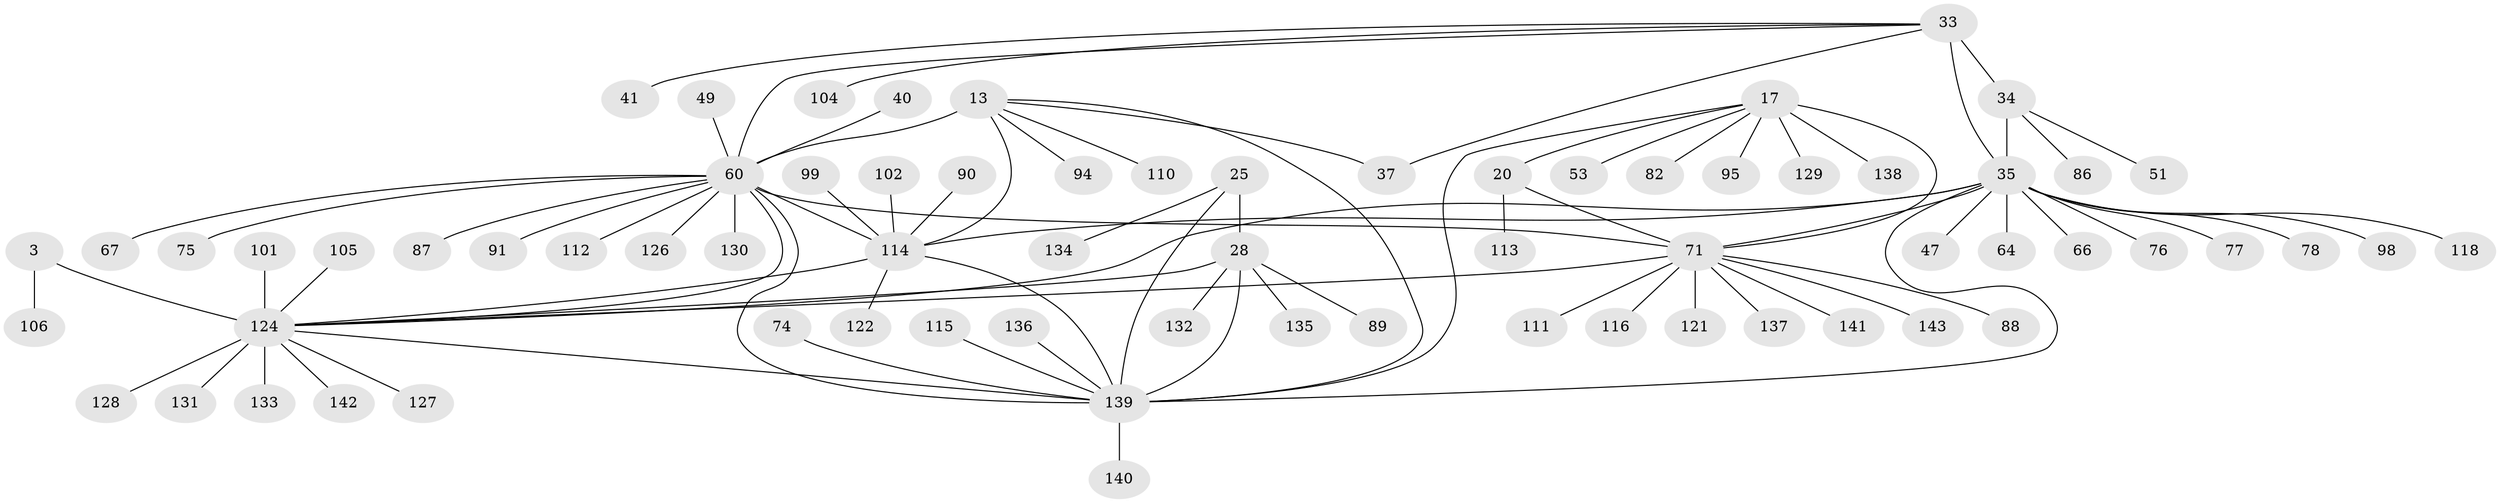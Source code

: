 // original degree distribution, {11: 0.04195804195804196, 6: 0.02097902097902098, 7: 0.04195804195804196, 12: 0.027972027972027972, 9: 0.04895104895104895, 18: 0.006993006993006993, 8: 0.03496503496503497, 10: 0.013986013986013986, 16: 0.006993006993006993, 1: 0.5734265734265734, 2: 0.1258741258741259, 3: 0.04895104895104895, 4: 0.006993006993006993}
// Generated by graph-tools (version 1.1) at 2025/54/03/09/25 04:54:37]
// undirected, 71 vertices, 86 edges
graph export_dot {
graph [start="1"]
  node [color=gray90,style=filled];
  3 [super="+2"];
  13 [super="+12"];
  17 [super="+15"];
  20 [super="+19"];
  25 [super="+24"];
  28 [super="+26"];
  33 [super="+32"];
  34 [super="+29"];
  35 [super="+31"];
  37;
  40;
  41;
  47;
  49;
  51;
  53;
  60 [super="+14"];
  64;
  66;
  67;
  71 [super="+69"];
  74 [super="+56"];
  75;
  76;
  77;
  78 [super="+72"];
  82;
  86;
  87;
  88;
  89;
  90;
  91 [super="+39"];
  94;
  95;
  98;
  99;
  101;
  102;
  104;
  105;
  106;
  110;
  111;
  112;
  113;
  114 [super="+83+9+81+97+38+73"];
  115;
  116;
  118;
  121;
  122;
  124 [super="+54+123+43+48+52+58+92+96"];
  126;
  127;
  128;
  129;
  130 [super="+85"];
  131;
  132 [super="+100"];
  133 [super="+65"];
  134 [super="+120"];
  135;
  136 [super="+59"];
  137 [super="+108"];
  138;
  139 [super="+125+70"];
  140;
  141 [super="+109"];
  142;
  143;
  3 -- 106;
  3 -- 124 [weight=10];
  13 -- 94;
  13 -- 139;
  13 -- 37;
  13 -- 110;
  13 -- 114 [weight=2];
  13 -- 60 [weight=8];
  17 -- 20 [weight=4];
  17 -- 82;
  17 -- 95;
  17 -- 129;
  17 -- 138;
  17 -- 53;
  17 -- 71 [weight=6];
  17 -- 139;
  20 -- 113;
  20 -- 71 [weight=6];
  25 -- 28 [weight=4];
  25 -- 134;
  25 -- 139 [weight=6];
  28 -- 89;
  28 -- 135;
  28 -- 132;
  28 -- 124;
  28 -- 139 [weight=6];
  33 -- 34 [weight=4];
  33 -- 35 [weight=6];
  33 -- 37;
  33 -- 60 [weight=2];
  33 -- 104;
  33 -- 41;
  34 -- 35 [weight=6];
  34 -- 51;
  34 -- 86;
  35 -- 66;
  35 -- 76;
  35 -- 98;
  35 -- 64;
  35 -- 77;
  35 -- 78;
  35 -- 47;
  35 -- 114 [weight=3];
  35 -- 118;
  35 -- 124 [weight=2];
  35 -- 71;
  35 -- 139;
  40 -- 60;
  49 -- 60;
  60 -- 130;
  60 -- 67;
  60 -- 75;
  60 -- 87;
  60 -- 91;
  60 -- 112;
  60 -- 114 [weight=5];
  60 -- 126;
  60 -- 124;
  60 -- 71;
  60 -- 139 [weight=2];
  71 -- 137;
  71 -- 141;
  71 -- 143;
  71 -- 111;
  71 -- 124 [weight=2];
  71 -- 116;
  71 -- 88;
  71 -- 121;
  74 -- 139;
  90 -- 114;
  99 -- 114;
  101 -- 124;
  102 -- 114;
  105 -- 124;
  114 -- 122;
  114 -- 124 [weight=2];
  114 -- 139;
  115 -- 139;
  124 -- 128;
  124 -- 131;
  124 -- 133;
  124 -- 142;
  124 -- 127;
  124 -- 139;
  136 -- 139;
  139 -- 140;
}
